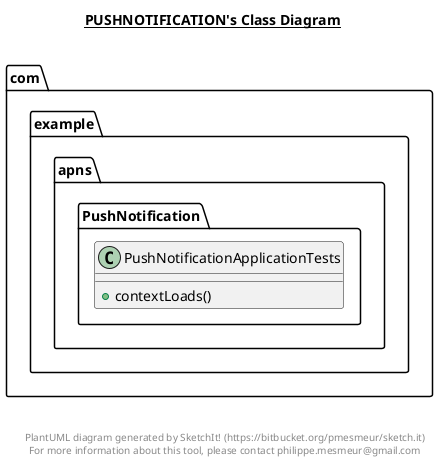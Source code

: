 @startuml

title __PUSHNOTIFICATION's Class Diagram__\n

  package com.example.apns.PushNotification {
    class PushNotificationApplicationTests {
        + contextLoads()
    }
  }
  



right footer


PlantUML diagram generated by SketchIt! (https://bitbucket.org/pmesmeur/sketch.it)
For more information about this tool, please contact philippe.mesmeur@gmail.com
endfooter

@enduml
